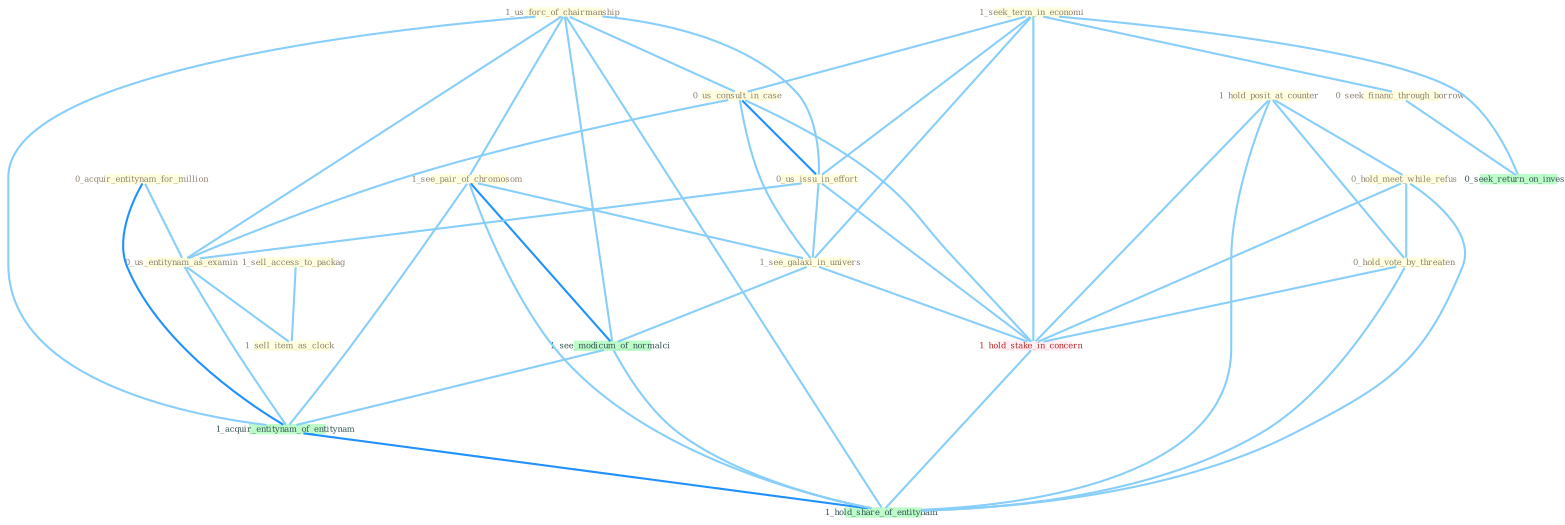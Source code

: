 Graph G{ 
    node
    [shape=polygon,style=filled,width=.5,height=.06,color="#BDFCC9",fixedsize=true,fontsize=4,
    fontcolor="#2f4f4f"];
    {node
    [color="#ffffe0", fontcolor="#8b7d6b"] "0_acquir_entitynam_for_million " "1_seek_term_in_economi " "0_seek_financ_through_borrow " "1_us_forc_of_chairmanship " "0_us_consult_in_case " "1_see_pair_of_chromosom " "1_sell_access_to_packag " "0_us_issu_in_effort " "0_us_entitynam_as_examin " "1_hold_posit_at_counter " "1_see_galaxi_in_univers " "1_sell_item_as_clock " "0_hold_meet_while_refus " "0_hold_vote_by_threaten "}
{node [color="#fff0f5", fontcolor="#b22222"] "1_hold_stake_in_concern "}
edge [color="#B0E2FF"];

	"0_acquir_entitynam_for_million " -- "0_us_entitynam_as_examin " [w="1", color="#87cefa" ];
	"0_acquir_entitynam_for_million " -- "1_acquir_entitynam_of_entitynam " [w="2", color="#1e90ff" , len=0.8];
	"1_seek_term_in_economi " -- "0_seek_financ_through_borrow " [w="1", color="#87cefa" ];
	"1_seek_term_in_economi " -- "0_us_consult_in_case " [w="1", color="#87cefa" ];
	"1_seek_term_in_economi " -- "0_us_issu_in_effort " [w="1", color="#87cefa" ];
	"1_seek_term_in_economi " -- "1_see_galaxi_in_univers " [w="1", color="#87cefa" ];
	"1_seek_term_in_economi " -- "1_hold_stake_in_concern " [w="1", color="#87cefa" ];
	"1_seek_term_in_economi " -- "0_seek_return_on_invest " [w="1", color="#87cefa" ];
	"0_seek_financ_through_borrow " -- "0_seek_return_on_invest " [w="1", color="#87cefa" ];
	"1_us_forc_of_chairmanship " -- "0_us_consult_in_case " [w="1", color="#87cefa" ];
	"1_us_forc_of_chairmanship " -- "1_see_pair_of_chromosom " [w="1", color="#87cefa" ];
	"1_us_forc_of_chairmanship " -- "0_us_issu_in_effort " [w="1", color="#87cefa" ];
	"1_us_forc_of_chairmanship " -- "0_us_entitynam_as_examin " [w="1", color="#87cefa" ];
	"1_us_forc_of_chairmanship " -- "1_see_modicum_of_normalci " [w="1", color="#87cefa" ];
	"1_us_forc_of_chairmanship " -- "1_acquir_entitynam_of_entitynam " [w="1", color="#87cefa" ];
	"1_us_forc_of_chairmanship " -- "1_hold_share_of_entitynam " [w="1", color="#87cefa" ];
	"0_us_consult_in_case " -- "0_us_issu_in_effort " [w="2", color="#1e90ff" , len=0.8];
	"0_us_consult_in_case " -- "0_us_entitynam_as_examin " [w="1", color="#87cefa" ];
	"0_us_consult_in_case " -- "1_see_galaxi_in_univers " [w="1", color="#87cefa" ];
	"0_us_consult_in_case " -- "1_hold_stake_in_concern " [w="1", color="#87cefa" ];
	"1_see_pair_of_chromosom " -- "1_see_galaxi_in_univers " [w="1", color="#87cefa" ];
	"1_see_pair_of_chromosom " -- "1_see_modicum_of_normalci " [w="2", color="#1e90ff" , len=0.8];
	"1_see_pair_of_chromosom " -- "1_acquir_entitynam_of_entitynam " [w="1", color="#87cefa" ];
	"1_see_pair_of_chromosom " -- "1_hold_share_of_entitynam " [w="1", color="#87cefa" ];
	"1_sell_access_to_packag " -- "1_sell_item_as_clock " [w="1", color="#87cefa" ];
	"0_us_issu_in_effort " -- "0_us_entitynam_as_examin " [w="1", color="#87cefa" ];
	"0_us_issu_in_effort " -- "1_see_galaxi_in_univers " [w="1", color="#87cefa" ];
	"0_us_issu_in_effort " -- "1_hold_stake_in_concern " [w="1", color="#87cefa" ];
	"0_us_entitynam_as_examin " -- "1_sell_item_as_clock " [w="1", color="#87cefa" ];
	"0_us_entitynam_as_examin " -- "1_acquir_entitynam_of_entitynam " [w="1", color="#87cefa" ];
	"1_hold_posit_at_counter " -- "0_hold_meet_while_refus " [w="1", color="#87cefa" ];
	"1_hold_posit_at_counter " -- "0_hold_vote_by_threaten " [w="1", color="#87cefa" ];
	"1_hold_posit_at_counter " -- "1_hold_stake_in_concern " [w="1", color="#87cefa" ];
	"1_hold_posit_at_counter " -- "1_hold_share_of_entitynam " [w="1", color="#87cefa" ];
	"1_see_galaxi_in_univers " -- "1_hold_stake_in_concern " [w="1", color="#87cefa" ];
	"1_see_galaxi_in_univers " -- "1_see_modicum_of_normalci " [w="1", color="#87cefa" ];
	"0_hold_meet_while_refus " -- "0_hold_vote_by_threaten " [w="1", color="#87cefa" ];
	"0_hold_meet_while_refus " -- "1_hold_stake_in_concern " [w="1", color="#87cefa" ];
	"0_hold_meet_while_refus " -- "1_hold_share_of_entitynam " [w="1", color="#87cefa" ];
	"0_hold_vote_by_threaten " -- "1_hold_stake_in_concern " [w="1", color="#87cefa" ];
	"0_hold_vote_by_threaten " -- "1_hold_share_of_entitynam " [w="1", color="#87cefa" ];
	"1_hold_stake_in_concern " -- "1_hold_share_of_entitynam " [w="1", color="#87cefa" ];
	"1_see_modicum_of_normalci " -- "1_acquir_entitynam_of_entitynam " [w="1", color="#87cefa" ];
	"1_see_modicum_of_normalci " -- "1_hold_share_of_entitynam " [w="1", color="#87cefa" ];
	"1_acquir_entitynam_of_entitynam " -- "1_hold_share_of_entitynam " [w="2", color="#1e90ff" , len=0.8];
}